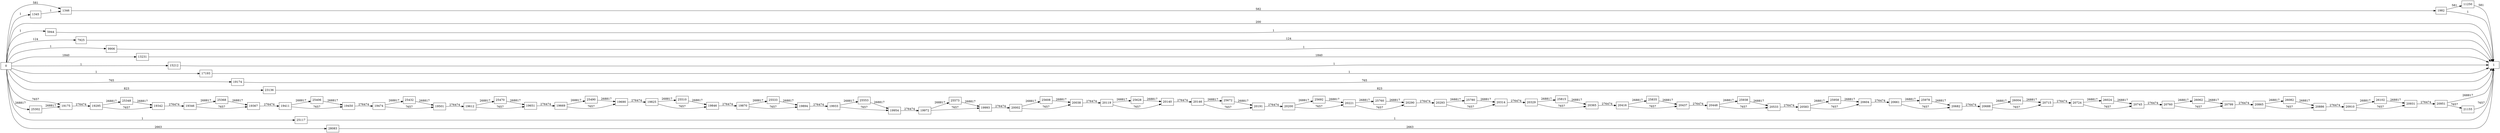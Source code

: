 digraph {
	graph [rankdir=LR]
	node [shape=rectangle]
	1345 -> 1346 [label=1]
	1346 -> 1982 [label=582]
	1982 -> 1 [label=1]
	1982 -> 11250 [label=581]
	5944 -> 1 [label=1]
	7925 -> 1 [label=124]
	9906 -> 1 [label=1]
	11250 -> 1 [label=581]
	13231 -> 1 [label=1840]
	15212 -> 1 [label=1]
	17193 -> 1 [label=1]
	19174 -> 1 [label=765]
	19175 -> 19295 [label=276474]
	19295 -> 19342 [label=7657]
	19295 -> 25348 [label=268817]
	19342 -> 19346 [label=276474]
	19346 -> 19367 [label=7657]
	19346 -> 25368 [label=268817]
	19367 -> 19411 [label=276474]
	19411 -> 19450 [label=7657]
	19411 -> 25406 [label=268817]
	19450 -> 19474 [label=276474]
	19474 -> 19501 [label=7657]
	19474 -> 25432 [label=268817]
	19501 -> 19612 [label=276474]
	19612 -> 19651 [label=7657]
	19612 -> 25470 [label=268817]
	19651 -> 19669 [label=276474]
	19669 -> 19690 [label=7657]
	19669 -> 25490 [label=268817]
	19690 -> 19825 [label=276474]
	19825 -> 19846 [label=7657]
	19825 -> 25510 [label=268817]
	19846 -> 19870 [label=276474]
	19870 -> 19894 [label=7657]
	19870 -> 25533 [label=268817]
	19894 -> 19933 [label=276474]
	19933 -> 19954 [label=7657]
	19933 -> 25553 [label=268817]
	19954 -> 19972 [label=276474]
	19972 -> 19993 [label=7657]
	19972 -> 25573 [label=268817]
	19993 -> 20002 [label=276474]
	20002 -> 20038 [label=7657]
	20002 -> 25608 [label=268817]
	20038 -> 20119 [label=276474]
	20119 -> 20140 [label=7657]
	20119 -> 25628 [label=268817]
	20140 -> 20146 [label=276474]
	20146 -> 20191 [label=7657]
	20146 -> 25672 [label=268817]
	20191 -> 20200 [label=276474]
	20200 -> 20221 [label=7657]
	20200 -> 25692 [label=268817]
	20221 -> 20290 [label=7657]
	20221 -> 25760 [label=268817]
	20290 -> 20293 [label=276474]
	20293 -> 20314 [label=7657]
	20293 -> 25780 [label=268817]
	20314 -> 20329 [label=276474]
	20329 -> 20365 [label=7657]
	20329 -> 25815 [label=268817]
	20365 -> 20416 [label=276474]
	20416 -> 20437 [label=7657]
	20416 -> 25835 [label=268817]
	20437 -> 20448 [label=276474]
	20448 -> 20533 [label=7657]
	20448 -> 25938 [label=268817]
	20533 -> 20583 [label=276474]
	20583 -> 20604 [label=7657]
	20583 -> 25958 [label=268817]
	20604 -> 20661 [label=276474]
	20661 -> 20682 [label=7657]
	20661 -> 25978 [label=268817]
	20682 -> 20688 [label=276474]
	20688 -> 20715 [label=7657]
	20688 -> 26004 [label=268817]
	20715 -> 20724 [label=276474]
	20724 -> 20745 [label=7657]
	20724 -> 26024 [label=268817]
	20745 -> 20760 [label=276474]
	20760 -> 20799 [label=7657]
	20760 -> 26062 [label=268817]
	20799 -> 20865 [label=276474]
	20865 -> 20886 [label=7657]
	20865 -> 26082 [label=268817]
	20886 -> 20910 [label=276474]
	20910 -> 20931 [label=7657]
	20910 -> 26102 [label=268817]
	20931 -> 20951 [label=276474]
	20951 -> 1 [label=268817]
	20951 -> 21155 [label=7657]
	21155 -> 1 [label=7657]
	23136 -> 1 [label=823]
	25117 -> 1 [label=1]
	25302 -> 19175 [label=268817]
	25348 -> 19342 [label=268817]
	25368 -> 19367 [label=268817]
	25406 -> 19450 [label=268817]
	25432 -> 19501 [label=268817]
	25470 -> 19651 [label=268817]
	25490 -> 19690 [label=268817]
	25510 -> 19846 [label=268817]
	25533 -> 19894 [label=268817]
	25553 -> 19954 [label=268817]
	25573 -> 19993 [label=268817]
	25608 -> 20038 [label=268817]
	25628 -> 20140 [label=268817]
	25672 -> 20191 [label=268817]
	25692 -> 20221 [label=268817]
	25760 -> 20290 [label=268817]
	25780 -> 20314 [label=268817]
	25815 -> 20365 [label=268817]
	25835 -> 20437 [label=268817]
	25938 -> 20533 [label=268817]
	25958 -> 20604 [label=268817]
	25978 -> 20682 [label=268817]
	26004 -> 20715 [label=268817]
	26024 -> 20745 [label=268817]
	26062 -> 20799 [label=268817]
	26082 -> 20886 [label=268817]
	26102 -> 20931 [label=268817]
	28083 -> 1 [label=2663]
	0 -> 1346 [label=581]
	0 -> 19175 [label=7657]
	0 -> 1345 [label=1]
	0 -> 1 [label=200]
	0 -> 5944 [label=1]
	0 -> 7925 [label=124]
	0 -> 9906 [label=1]
	0 -> 13231 [label=1840]
	0 -> 15212 [label=1]
	0 -> 17193 [label=1]
	0 -> 19174 [label=765]
	0 -> 23136 [label=823]
	0 -> 25117 [label=1]
	0 -> 25302 [label=268817]
	0 -> 28083 [label=2663]
}
